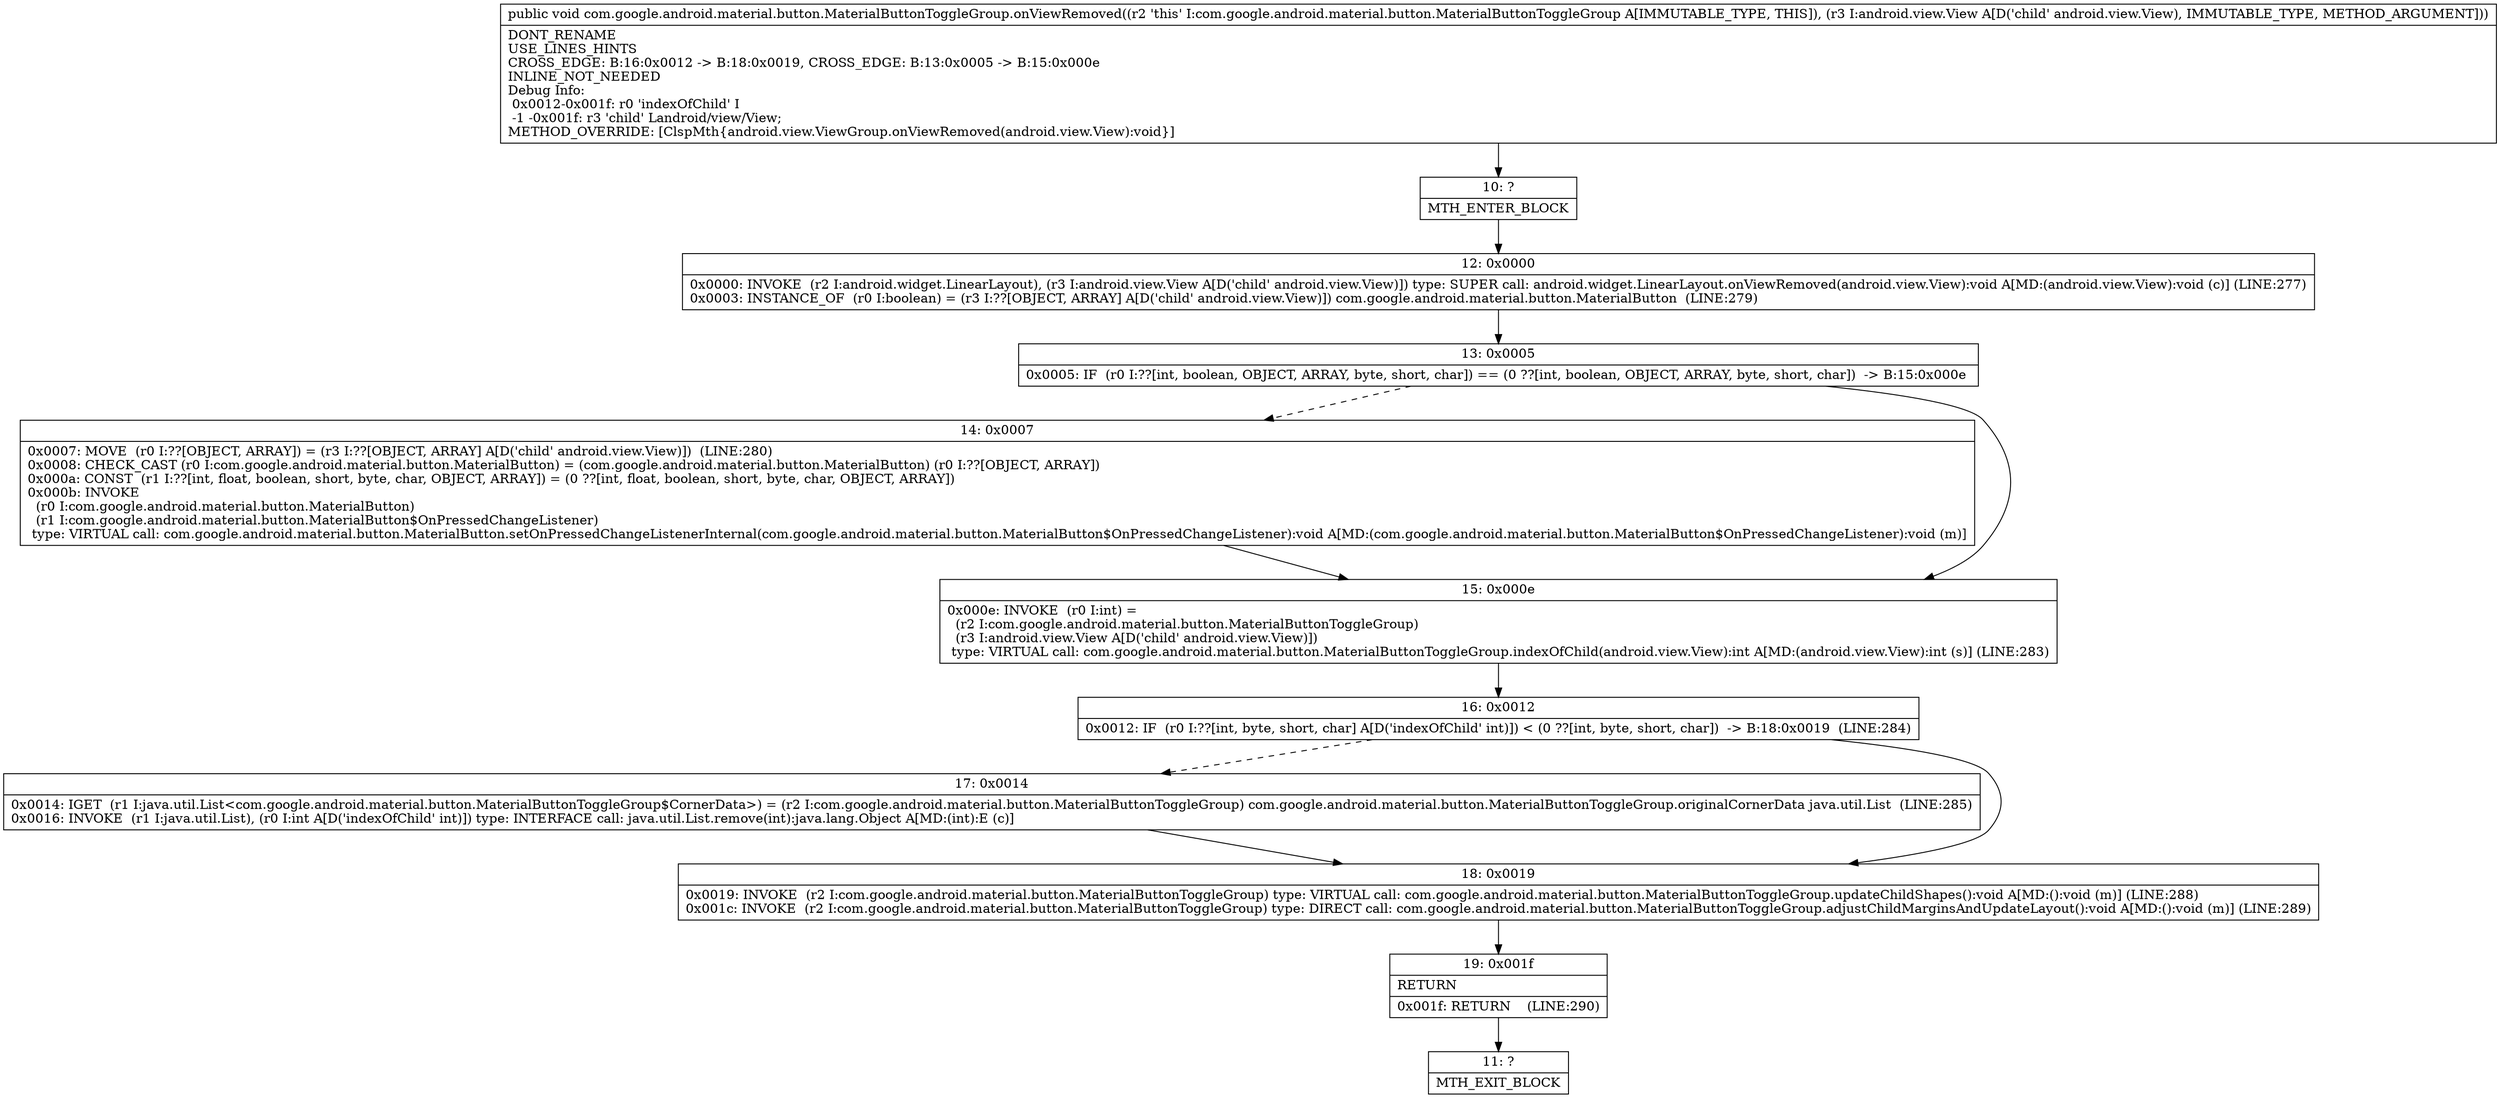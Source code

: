 digraph "CFG forcom.google.android.material.button.MaterialButtonToggleGroup.onViewRemoved(Landroid\/view\/View;)V" {
Node_10 [shape=record,label="{10\:\ ?|MTH_ENTER_BLOCK\l}"];
Node_12 [shape=record,label="{12\:\ 0x0000|0x0000: INVOKE  (r2 I:android.widget.LinearLayout), (r3 I:android.view.View A[D('child' android.view.View)]) type: SUPER call: android.widget.LinearLayout.onViewRemoved(android.view.View):void A[MD:(android.view.View):void (c)] (LINE:277)\l0x0003: INSTANCE_OF  (r0 I:boolean) = (r3 I:??[OBJECT, ARRAY] A[D('child' android.view.View)]) com.google.android.material.button.MaterialButton  (LINE:279)\l}"];
Node_13 [shape=record,label="{13\:\ 0x0005|0x0005: IF  (r0 I:??[int, boolean, OBJECT, ARRAY, byte, short, char]) == (0 ??[int, boolean, OBJECT, ARRAY, byte, short, char])  \-\> B:15:0x000e \l}"];
Node_14 [shape=record,label="{14\:\ 0x0007|0x0007: MOVE  (r0 I:??[OBJECT, ARRAY]) = (r3 I:??[OBJECT, ARRAY] A[D('child' android.view.View)])  (LINE:280)\l0x0008: CHECK_CAST (r0 I:com.google.android.material.button.MaterialButton) = (com.google.android.material.button.MaterialButton) (r0 I:??[OBJECT, ARRAY]) \l0x000a: CONST  (r1 I:??[int, float, boolean, short, byte, char, OBJECT, ARRAY]) = (0 ??[int, float, boolean, short, byte, char, OBJECT, ARRAY]) \l0x000b: INVOKE  \l  (r0 I:com.google.android.material.button.MaterialButton)\l  (r1 I:com.google.android.material.button.MaterialButton$OnPressedChangeListener)\l type: VIRTUAL call: com.google.android.material.button.MaterialButton.setOnPressedChangeListenerInternal(com.google.android.material.button.MaterialButton$OnPressedChangeListener):void A[MD:(com.google.android.material.button.MaterialButton$OnPressedChangeListener):void (m)]\l}"];
Node_15 [shape=record,label="{15\:\ 0x000e|0x000e: INVOKE  (r0 I:int) = \l  (r2 I:com.google.android.material.button.MaterialButtonToggleGroup)\l  (r3 I:android.view.View A[D('child' android.view.View)])\l type: VIRTUAL call: com.google.android.material.button.MaterialButtonToggleGroup.indexOfChild(android.view.View):int A[MD:(android.view.View):int (s)] (LINE:283)\l}"];
Node_16 [shape=record,label="{16\:\ 0x0012|0x0012: IF  (r0 I:??[int, byte, short, char] A[D('indexOfChild' int)]) \< (0 ??[int, byte, short, char])  \-\> B:18:0x0019  (LINE:284)\l}"];
Node_17 [shape=record,label="{17\:\ 0x0014|0x0014: IGET  (r1 I:java.util.List\<com.google.android.material.button.MaterialButtonToggleGroup$CornerData\>) = (r2 I:com.google.android.material.button.MaterialButtonToggleGroup) com.google.android.material.button.MaterialButtonToggleGroup.originalCornerData java.util.List  (LINE:285)\l0x0016: INVOKE  (r1 I:java.util.List), (r0 I:int A[D('indexOfChild' int)]) type: INTERFACE call: java.util.List.remove(int):java.lang.Object A[MD:(int):E (c)]\l}"];
Node_18 [shape=record,label="{18\:\ 0x0019|0x0019: INVOKE  (r2 I:com.google.android.material.button.MaterialButtonToggleGroup) type: VIRTUAL call: com.google.android.material.button.MaterialButtonToggleGroup.updateChildShapes():void A[MD:():void (m)] (LINE:288)\l0x001c: INVOKE  (r2 I:com.google.android.material.button.MaterialButtonToggleGroup) type: DIRECT call: com.google.android.material.button.MaterialButtonToggleGroup.adjustChildMarginsAndUpdateLayout():void A[MD:():void (m)] (LINE:289)\l}"];
Node_19 [shape=record,label="{19\:\ 0x001f|RETURN\l|0x001f: RETURN    (LINE:290)\l}"];
Node_11 [shape=record,label="{11\:\ ?|MTH_EXIT_BLOCK\l}"];
MethodNode[shape=record,label="{public void com.google.android.material.button.MaterialButtonToggleGroup.onViewRemoved((r2 'this' I:com.google.android.material.button.MaterialButtonToggleGroup A[IMMUTABLE_TYPE, THIS]), (r3 I:android.view.View A[D('child' android.view.View), IMMUTABLE_TYPE, METHOD_ARGUMENT]))  | DONT_RENAME\lUSE_LINES_HINTS\lCROSS_EDGE: B:16:0x0012 \-\> B:18:0x0019, CROSS_EDGE: B:13:0x0005 \-\> B:15:0x000e\lINLINE_NOT_NEEDED\lDebug Info:\l  0x0012\-0x001f: r0 'indexOfChild' I\l  \-1 \-0x001f: r3 'child' Landroid\/view\/View;\lMETHOD_OVERRIDE: [ClspMth\{android.view.ViewGroup.onViewRemoved(android.view.View):void\}]\l}"];
MethodNode -> Node_10;Node_10 -> Node_12;
Node_12 -> Node_13;
Node_13 -> Node_14[style=dashed];
Node_13 -> Node_15;
Node_14 -> Node_15;
Node_15 -> Node_16;
Node_16 -> Node_17[style=dashed];
Node_16 -> Node_18;
Node_17 -> Node_18;
Node_18 -> Node_19;
Node_19 -> Node_11;
}

